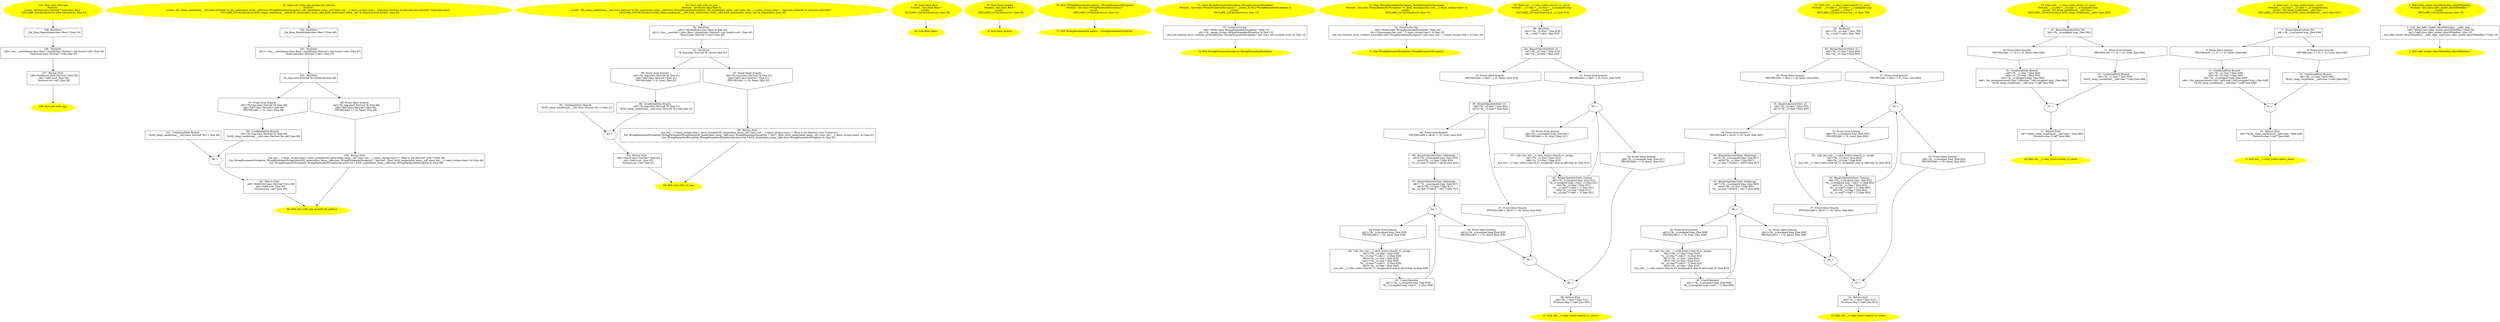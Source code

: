 /* @generated */
digraph iCFG {
109 [label="109:  DeclStmt \n   _fun_Base_Base(&base:class Base *) [line 54]\n " shape="box"]
	

	 109 -> 108 ;
108 [label="108:  DeclStmt \n   n$2=_fun___cast(&base:class Base *,sizeof(class Derived ( sub )(cast)):void ) [line 55]\n  *&derived:class Derived *=n$2 [line 55]\n " shape="box"]
	

	 108 -> 107 ;
107 [label="107:  Return Stmt \n   n$0=*&derived:class Derived * [line 56]\n  n$1=*n$0.a:int  [line 56]\n  *&return:int =n$1 [line 56]\n " shape="box"]
	

	 107 -> 106 ;
106 [label="106: Exit cast_with_npe \n  " color=yellow style=filled]
	

105 [label="105: Start cast_with_npe\nFormals: \nLocals:  derived:class Derived * base:class Base  \n   DECLARE_LOCALS(&return,&derived,&base); [line 53]\n " color=yellow style=filled]
	

	 105 -> 109 ;
104 [label="104:  DeclStmt \n   _fun_Base_Base(&base:class Base *) [line 46]\n " shape="box"]
	

	 104 -> 103 ;
103 [label="103:  DeclStmt \n   n$11=_fun___cast(&base:class Base *,sizeof(class Derived ( sub )(cast)):void ) [line 47]\n  *&derived:class Derived *=n$11 [line 47]\n " shape="box"]
	

	 103 -> 102 ;
102 [label="102:  DeclStmt \n   *&_tmp:class Derived *&=&derived [line 48]\n " shape="box"]
	

	 102 -> 97 ;
	 102 -> 98 ;
101 [label="101:  ConditinalStmt Branch \n   *&SIL_temp_conditional___n$2:class Derived *&=-1 [line 48]\n " shape="box"]
	

	 101 -> 96 ;
100 [label="100:  Return Stmt \n   _fun_std::__1::basic_string<char>_basic_string(&SIL_materialize_temp__n$7:class std::__1::basic_string<char> *,\"Base is not Derived\":char *) [line 48]\n  _fun_WrongParameterException_WrongParameterException(&SIL_materialize_temp__n$6:class WrongParameterException *,\"derived\":_Bool ,&SIL_materialize_temp__n$7:class std::__1::basic_string<char> &) [line 48]\n  _fun_WrongParameterException_WrongParameterException(&return:int *,&SIL_materialize_temp__n$6:class WrongParameterException &) [line 48]\n " shape="box"]
	

	 100 -> 94 ;
99 [label="99:  ConditinalStmt Branch \n   n$5=*&_tmp:class Derived *& [line 48]\n  *&SIL_temp_conditional___n$2:class Derived *&=n$5 [line 48]\n " shape="box"]
	

	 99 -> 96 ;
98 [label="98: Prune (false branch) \n   n$3=*&_tmp:class Derived *& [line 48]\n  n$4=*n$3:class Derived * [line 48]\n  PRUNE((n$4 == 0), false); [line 48]\n " shape="invhouse"]
	

	 98 -> 100 ;
97 [label="97: Prune (true branch) \n   n$3=*&_tmp:class Derived *& [line 48]\n  n$4=*n$3:class Derived * [line 48]\n  PRUNE((n$4 != 0), true); [line 48]\n " shape="invhouse"]
	

	 97 -> 99 ;
96 [label="96: + \n  " ]
	

	 96 -> 95 ;
95 [label="95:  Return Stmt \n   n$0=*&derived:class Derived * [line 49]\n  n$1=*n$0.a:int  [line 49]\n  *&return:int =n$1 [line 49]\n " shape="box"]
	

	 95 -> 94 ;
94 [label="94: Exit cast_with_npe_avoided_by_enforce \n  " color=yellow style=filled]
	

93 [label="93: Start cast_with_npe_avoided_by_enforce\nFormals: \nLocals:  SIL_temp_conditional___n$2:class Derived *& SIL_materialize_temp__n$6:class WrongParameterException  SIL_materialize_temp__n$7:class std::__1::basic_string<char>  _tmp:class Derived *& derived:class Derived * base:class Base  \n   DECLARE_LOCALS(&return,&SIL_temp_conditional___n$2,&SIL_materialize_temp__n$6,&SIL_materialize_temp__n$7,&_tmp,&derived,&base); [line 45]\n " color=yellow style=filled]
	

	 93 -> 104 ;
92 [label="92:  DeclStmt \n   n$11=*&certificate:class Base & [line 40]\n  n$12=_fun___cast(n$11:class Base *,sizeof(class Derived ( sub )(cast)):void ) [line 40]\n  *&cert:class Derived *=n$12 [line 40]\n " shape="box"]
	

	 92 -> 91 ;
91 [label="91:  DeclStmt \n   *&_tmp:class Derived *&=&cert [line 41]\n " shape="box"]
	

	 91 -> 86 ;
	 91 -> 87 ;
90 [label="90:  ConditinalStmt Branch \n   *&SIL_temp_conditional___n$2:class Derived *&=-1 [line 41]\n " shape="box"]
	

	 90 -> 85 ;
89 [label="89:  Return Stmt \n   _fun_std::__1::basic_string<char>_basic_string(&SIL_materialize_temp__n$7:class std::__1::basic_string<char> *,\"Base is not Derived\":char *) [line 41]\n  _fun_WrongParameterException_WrongParameterException(&SIL_materialize_temp__n$6:class WrongParameterException *,\"cert\":_Bool ,&SIL_materialize_temp__n$7:class std::__1::basic_string<char> &) [line 41]\n  _fun_WrongParameterException_WrongParameterException(&return:int *,&SIL_materialize_temp__n$6:class WrongParameterException &) [line 41]\n " shape="box"]
	

	 89 -> 83 ;
88 [label="88:  ConditinalStmt Branch \n   n$5=*&_tmp:class Derived *& [line 41]\n  *&SIL_temp_conditional___n$2:class Derived *&=n$5 [line 41]\n " shape="box"]
	

	 88 -> 85 ;
87 [label="87: Prune (false branch) \n   n$3=*&_tmp:class Derived *& [line 41]\n  n$4=*n$3:class Derived * [line 41]\n  PRUNE((n$4 == 0), false); [line 41]\n " shape="invhouse"]
	

	 87 -> 89 ;
86 [label="86: Prune (true branch) \n   n$3=*&_tmp:class Derived *& [line 41]\n  n$4=*n$3:class Derived * [line 41]\n  PRUNE((n$4 != 0), true); [line 41]\n " shape="invhouse"]
	

	 86 -> 88 ;
85 [label="85: + \n  " ]
	

	 85 -> 84 ;
84 [label="84:  Return Stmt \n   n$0=*&cert:class Derived * [line 42]\n  n$1=*n$0.a:int  [line 42]\n  *&return:int =n$1 [line 42]\n " shape="box"]
	

	 84 -> 83 ;
83 [label="83: Exit cast_with_no_npe \n  " color=yellow style=filled]
	

82 [label="82: Start cast_with_no_npe\nFormals:  certificate:class Base &\nLocals:  SIL_temp_conditional___n$2:class Derived *& SIL_materialize_temp__n$6:class WrongParameterException  SIL_materialize_temp__n$7:class std::__1::basic_string<char>  _tmp:class Derived *& cert:class Derived * \n   DECLARE_LOCALS(&return,&SIL_temp_conditional___n$2,&SIL_materialize_temp__n$6,&SIL_materialize_temp__n$7,&_tmp,&cert); [line 39]\n " color=yellow style=filled]
	

	 82 -> 92 ;
81 [label="81: Exit Base_Base \n  " color=yellow style=filled]
	

80 [label="80: Start Base_Base\nFormals:  this:class Base *\nLocals:  \n   DECLARE_LOCALS(&return); [line 28]\n " color=yellow style=filled]
	

	 80 -> 81 ;
79 [label="79: Exit Base_dummy \n  " color=yellow style=filled]
	

78 [label="78: Start Base_dummy\nFormals:  this:class Base *\nLocals:  \n   DECLARE_LOCALS(&return); [line 29]\n " color=yellow style=filled]
	

	 78 -> 79 ;
77 [label="77: Exit WrongParameterException_~WrongParameterException \n  " color=yellow style=filled]
	

76 [label="76: Start WrongParameterException_~WrongParameterException\nFormals:  this:class WrongParameterException *\nLocals:  \n   DECLARE_LOCALS(&return); [line 13]\n " color=yellow style=filled]
	

	 76 -> 77 ;
75 [label="75:  Constructor Init \n   n$0=*&this:class WrongParameterException * [line 13]\n  n$1=*&__param_0:class WrongParameterException & [line 13]\n  _fun_std::runtime_error_runtime_error(n$0:class WrongParameterException *,n$1:class std::runtime_error &) [line 13]\n " shape="box"]
	

	 75 -> 74 ;
74 [label="74: Exit WrongParameterException_WrongParameterException \n  " color=yellow style=filled]
	

73 [label="73: Start WrongParameterException_WrongParameterException\nFormals:  this:class WrongParameterException * __param_0:class WrongParameterException &\nLocals:  \n   DECLARE_LOCALS(&return); [line 13]\n " color=yellow style=filled]
	

	 73 -> 75 ;
72 [label="72:  Constructor Init \n   n$0=*&this:class WrongParameterException * [line 16]\n  n$1=*&message:class std::__1::basic_string<char> & [line 16]\n  _fun_std::runtime_error_runtime_error(n$0:class WrongParameterException *,n$1:class std::__1::basic_string<char> &) [line 16]\n " shape="box"]
	

	 72 -> 71 ;
71 [label="71: Exit WrongParameterException_WrongParameterException \n  " color=yellow style=filled]
	

70 [label="70: Start WrongParameterException_WrongParameterException\nFormals:  this:class WrongParameterException * e:_Bool  message:class std::__1::basic_string<char> &\nLocals:  \n   DECLARE_LOCALS(&return); [line 15]\n " color=yellow style=filled]
	

	 70 -> 72 ;
69 [label="69:  DeclStmt \n   n$21=*&__s1:char * [line 918]\n  *&__r:char *=n$21 [line 918]\n " shape="box"]
	

	 69 -> 50 ;
68 [label="68:  BinaryOperatorStmt: AddAssign \n   n$19=*&__n:unsigned long  [line 926]\n  n$20=*&__s1:char * [line 926]\n  *&__s1:char *=(n$20 + n$19) [line 926]\n " shape="box"]
	

	 68 -> 67 ;
67 [label="67:  BinaryOperatorStmt: AddAssign \n   n$17=*&__n:unsigned long  [line 927]\n  n$18=*&__s2:char * [line 927]\n  *&__s2:char *=(n$18 + n$17) [line 927]\n " shape="box"]
	

	 67 -> 62 ;
66 [label="66:  Call _fun_std::__1::char_traits<char32_t>_assign \n   n$13=*&__s1:char * [line 929]\n  *&__s1:char *=(n$13 - 1) [line 929]\n  n$14=*&__s1:char * [line 929]\n  n$15=*&__s2:char * [line 929]\n  *&__s2:char *=(n$15 - 1) [line 929]\n  n$16=*&__s2:char * [line 929]\n  _fun_std::__1::char_traits<char32_t>_assign(n$14:char &,n$16:char &) [line 929]\n " shape="box"]
	

	 66 -> 63 ;
65 [label="65: Prune (false branch) \n   n$12=*&__n:unsigned long  [line 928]\n  PRUNE((n$12 == 0), false); [line 928]\n " shape="invhouse"]
	

	 65 -> 58 ;
64 [label="64: Prune (true branch) \n   n$12=*&__n:unsigned long  [line 928]\n  PRUNE((n$12 != 0), true); [line 928]\n " shape="invhouse"]
	

	 64 -> 66 ;
63 [label="63:  UnaryOperator \n   n$11=*&__n:unsigned long  [line 928]\n  *&__n:unsigned long =(n$11 - 1) [line 928]\n " shape="box"]
	

	 63 -> 62 ;
62 [label="62: + \n  " ]
	

	 62 -> 64 ;
	 62 -> 65 ;
61 [label="61: Prune (false branch) \n   PRUNE(((n$9 < n$10) == 0), false); [line 924]\n " shape="invhouse"]
	

	 61 -> 58 ;
60 [label="60: Prune (true branch) \n   PRUNE(((n$9 < n$10) != 0), true); [line 924]\n " shape="invhouse"]
	

	 60 -> 68 ;
59 [label="59:  BinaryOperatorStmt: LT \n   n$9=*&__s2:char * [line 924]\n  n$10=*&__s1:char * [line 924]\n " shape="box"]
	

	 59 -> 60 ;
	 59 -> 61 ;
58 [label="58: + \n  " ]
	

	 58 -> 49 ;
57 [label="57:  Call _fun_std::__1::char_traits<char32_t>_assign \n   n$7=*&__s1:char * [line 922]\n  n$8=*&__s2:char * [line 922]\n  _fun_std::__1::char_traits<char32_t>_assign(n$7:char &,n$8:char &) [line 922]\n " shape="box"]
	

	 57 -> 54 ;
56 [label="56: Prune (false branch) \n   n$6=*&__n:unsigned long  [line 921]\n  PRUNE((n$6 == 0), false); [line 921]\n " shape="invhouse"]
	

	 56 -> 49 ;
55 [label="55: Prune (true branch) \n   n$6=*&__n:unsigned long  [line 921]\n  PRUNE((n$6 != 0), true); [line 921]\n " shape="invhouse"]
	

	 55 -> 57 ;
54 [label="54:  BinaryOperatorStmt: Comma \n   n$3=*&__n:unsigned long  [line 921]\n  *&__n:unsigned long =(n$3 - 1) [line 921]\n  n$4=*&__s1:char * [line 921]\n  *&__s1:char *=(n$4 + 1) [line 921]\n  n$5=*&__s2:char * [line 921]\n  *&__s2:char *=(n$5 + 1) [line 921]\n " shape="box"]
	

	 54 -> 53 ;
53 [label="53: + \n  " ]
	

	 53 -> 55 ;
	 53 -> 56 ;
52 [label="52: Prune (false branch) \n   PRUNE(((n$1 < n$2) == 0), false); [line 919]\n " shape="invhouse"]
	

	 52 -> 59 ;
51 [label="51: Prune (true branch) \n   PRUNE(((n$1 < n$2) != 0), true); [line 919]\n " shape="invhouse"]
	

	 51 -> 53 ;
50 [label="50:  BinaryOperatorStmt: LT \n   n$1=*&__s1:char * [line 919]\n  n$2=*&__s2:char * [line 919]\n " shape="box"]
	

	 50 -> 51 ;
	 50 -> 52 ;
49 [label="49: + \n  " ]
	

	 49 -> 48 ;
48 [label="48:  Return Stmt \n   n$0=*&__r:char * [line 931]\n  *&return:char *=n$0 [line 931]\n " shape="box"]
	

	 48 -> 47 ;
47 [label="47: Exit std::__1::char_traits<char32_t>_move \n  " color=yellow style=filled]
	

46 [label="46: Start std::__1::char_traits<char32_t>_move\nFormals:  __s1:char * __s2:char * __n:unsigned long \nLocals:  __r:char * \n   DECLARE_LOCALS(&return,&__r); [line 914]\n " color=yellow style=filled]
	

	 46 -> 69 ;
45 [label="45:  DeclStmt \n   n$21=*&__s1:char * [line 799]\n  *&__r:char *=n$21 [line 799]\n " shape="box"]
	

	 45 -> 26 ;
44 [label="44:  BinaryOperatorStmt: AddAssign \n   n$19=*&__n:unsigned long  [line 807]\n  n$20=*&__s1:char * [line 807]\n  *&__s1:char *=(n$20 + n$19) [line 807]\n " shape="box"]
	

	 44 -> 43 ;
43 [label="43:  BinaryOperatorStmt: AddAssign \n   n$17=*&__n:unsigned long  [line 808]\n  n$18=*&__s2:char * [line 808]\n  *&__s2:char *=(n$18 + n$17) [line 808]\n " shape="box"]
	

	 43 -> 38 ;
42 [label="42:  Call _fun_std::__1::char_traits<char16_t>_assign \n   n$13=*&__s1:char * [line 810]\n  *&__s1:char *=(n$13 - 1) [line 810]\n  n$14=*&__s1:char * [line 810]\n  n$15=*&__s2:char * [line 810]\n  *&__s2:char *=(n$15 - 1) [line 810]\n  n$16=*&__s2:char * [line 810]\n  _fun_std::__1::char_traits<char16_t>_assign(n$14:char &,n$16:char &) [line 810]\n " shape="box"]
	

	 42 -> 39 ;
41 [label="41: Prune (false branch) \n   n$12=*&__n:unsigned long  [line 809]\n  PRUNE((n$12 == 0), false); [line 809]\n " shape="invhouse"]
	

	 41 -> 34 ;
40 [label="40: Prune (true branch) \n   n$12=*&__n:unsigned long  [line 809]\n  PRUNE((n$12 != 0), true); [line 809]\n " shape="invhouse"]
	

	 40 -> 42 ;
39 [label="39:  UnaryOperator \n   n$11=*&__n:unsigned long  [line 809]\n  *&__n:unsigned long =(n$11 - 1) [line 809]\n " shape="box"]
	

	 39 -> 38 ;
38 [label="38: + \n  " ]
	

	 38 -> 40 ;
	 38 -> 41 ;
37 [label="37: Prune (false branch) \n   PRUNE(((n$9 < n$10) == 0), false); [line 805]\n " shape="invhouse"]
	

	 37 -> 34 ;
36 [label="36: Prune (true branch) \n   PRUNE(((n$9 < n$10) != 0), true); [line 805]\n " shape="invhouse"]
	

	 36 -> 44 ;
35 [label="35:  BinaryOperatorStmt: LT \n   n$9=*&__s2:char * [line 805]\n  n$10=*&__s1:char * [line 805]\n " shape="box"]
	

	 35 -> 36 ;
	 35 -> 37 ;
34 [label="34: + \n  " ]
	

	 34 -> 25 ;
33 [label="33:  Call _fun_std::__1::char_traits<char16_t>_assign \n   n$7=*&__s1:char * [line 803]\n  n$8=*&__s2:char * [line 803]\n  _fun_std::__1::char_traits<char16_t>_assign(n$7:char &,n$8:char &) [line 803]\n " shape="box"]
	

	 33 -> 30 ;
32 [label="32: Prune (false branch) \n   n$6=*&__n:unsigned long  [line 802]\n  PRUNE((n$6 == 0), false); [line 802]\n " shape="invhouse"]
	

	 32 -> 25 ;
31 [label="31: Prune (true branch) \n   n$6=*&__n:unsigned long  [line 802]\n  PRUNE((n$6 != 0), true); [line 802]\n " shape="invhouse"]
	

	 31 -> 33 ;
30 [label="30:  BinaryOperatorStmt: Comma \n   n$3=*&__n:unsigned long  [line 802]\n  *&__n:unsigned long =(n$3 - 1) [line 802]\n  n$4=*&__s1:char * [line 802]\n  *&__s1:char *=(n$4 + 1) [line 802]\n  n$5=*&__s2:char * [line 802]\n  *&__s2:char *=(n$5 + 1) [line 802]\n " shape="box"]
	

	 30 -> 29 ;
29 [label="29: + \n  " ]
	

	 29 -> 31 ;
	 29 -> 32 ;
28 [label="28: Prune (false branch) \n   PRUNE(((n$1 < n$2) == 0), false); [line 800]\n " shape="invhouse"]
	

	 28 -> 35 ;
27 [label="27: Prune (true branch) \n   PRUNE(((n$1 < n$2) != 0), true); [line 800]\n " shape="invhouse"]
	

	 27 -> 29 ;
26 [label="26:  BinaryOperatorStmt: LT \n   n$1=*&__s1:char * [line 800]\n  n$2=*&__s2:char * [line 800]\n " shape="box"]
	

	 26 -> 27 ;
	 26 -> 28 ;
25 [label="25: + \n  " ]
	

	 25 -> 24 ;
24 [label="24:  Return Stmt \n   n$0=*&__r:char * [line 812]\n  *&return:char *=n$0 [line 812]\n " shape="box"]
	

	 24 -> 23 ;
23 [label="23: Exit std::__1::char_traits<char16_t>_move \n  " color=yellow style=filled]
	

22 [label="22: Start std::__1::char_traits<char16_t>_move\nFormals:  __s1:char * __s2:char * __n:unsigned long \nLocals:  __r:char * \n   DECLARE_LOCALS(&return,&__r); [line 795]\n " color=yellow style=filled]
	

	 22 -> 45 ;
21 [label="21:  Return Stmt \n   n$7=*&SIL_temp_conditional___n$0:char * [line 694]\n  *&return:char *=n$7 [line 694]\n " shape="box"]
	

	 21 -> 14 ;
20 [label="20:  ConditinalStmt Branch \n   n$3=*&__s1:char * [line 694]\n  n$4=*&__s2:char * [line 694]\n  n$5=*&__n:unsigned long  [line 694]\n  n$6=_fun_wmemmove(n$3:char *,n$4:char *,n$5:unsigned long ) [line 694]\n  *&SIL_temp_conditional___n$0:char *=n$6 [line 694]\n " shape="box"]
	

	 20 -> 15 ;
19 [label="19:  ConditinalStmt Branch \n   n$2=*&__s1:char * [line 694]\n  *&SIL_temp_conditional___n$0:char *=n$2 [line 694]\n " shape="box"]
	

	 19 -> 15 ;
18 [label="18: Prune (false branch) \n   PRUNE(((n$1 == 0) == 0), false); [line 694]\n " shape="invhouse"]
	

	 18 -> 20 ;
17 [label="17: Prune (true branch) \n   PRUNE(((n$1 == 0) != 0), true); [line 694]\n " shape="invhouse"]
	

	 17 -> 19 ;
16 [label="16:  BinaryOperatorStmt: EQ \n   n$1=*&__n:unsigned long  [line 694]\n " shape="box"]
	

	 16 -> 17 ;
	 16 -> 18 ;
15 [label="15: + \n  " ]
	

	 15 -> 21 ;
14 [label="14: Exit std::__1::char_traits<wchar_t>_move \n  " color=yellow style=filled]
	

13 [label="13: Start std::__1::char_traits<wchar_t>_move\nFormals:  __s1:char * __s2:char * __n:unsigned long \nLocals:  SIL_temp_conditional___n$0:char * \n   DECLARE_LOCALS(&return,&SIL_temp_conditional___n$0); [line 693]\n " color=yellow style=filled]
	

	 13 -> 16 ;
12 [label="12:  Return Stmt \n   n$7=*&SIL_temp_conditional___n$0:char * [line 648]\n  *&return:char *=n$7 [line 648]\n " shape="box"]
	

	 12 -> 5 ;
11 [label="11:  ConditinalStmt Branch \n   n$3=*&__s1:char * [line 648]\n  n$4=*&__s2:char * [line 648]\n  n$5=*&__n:unsigned long  [line 648]\n  n$6=_fun_memmove(n$3:void *,n$4:void *,n$5:unsigned long ) [line 648]\n  *&SIL_temp_conditional___n$0:char *=n$6 [line 648]\n " shape="box"]
	

	 11 -> 6 ;
10 [label="10:  ConditinalStmt Branch \n   n$2=*&__s1:char * [line 648]\n  *&SIL_temp_conditional___n$0:char *=n$2 [line 648]\n " shape="box"]
	

	 10 -> 6 ;
9 [label="9: Prune (false branch) \n   PRUNE(((n$1 == 0) == 0), false); [line 648]\n " shape="invhouse"]
	

	 9 -> 11 ;
8 [label="8: Prune (true branch) \n   PRUNE(((n$1 == 0) != 0), true); [line 648]\n " shape="invhouse"]
	

	 8 -> 10 ;
7 [label="7:  BinaryOperatorStmt: EQ \n   n$1=*&__n:unsigned long  [line 648]\n " shape="box"]
	

	 7 -> 8 ;
	 7 -> 9 ;
6 [label="6: + \n  " ]
	

	 6 -> 12 ;
5 [label="5: Exit std::__1::char_traits<char>_move \n  " color=yellow style=filled]
	

4 [label="4: Start std::__1::char_traits<char>_move\nFormals:  __s1:char * __s2:char * __n:unsigned long \nLocals:  SIL_temp_conditional___n$0:char * \n   DECLARE_LOCALS(&return,&SIL_temp_conditional___n$0); [line 647]\n " color=yellow style=filled]
	

	 4 -> 7 ;
3 [label="3:  Call _fun_infer_model::AbortWhenRun___infer_skip__ \n   n$0=*&this:class infer_model::AbortWhenRun * [line 19]\n  n$1=*n$0:class infer_model::AbortWhenRun  [line 19]\n  _fun_infer_model::AbortWhenRun___infer_skip__(n$0:class infer_model::AbortWhenRun *) [line 19]\n " shape="box"]
	

	 3 -> 2 ;
2 [label="2: Exit infer_model::AbortWhenRun_AbortWhenRun \n  " color=yellow style=filled]
	

1 [label="1: Start infer_model::AbortWhenRun_AbortWhenRun\nFormals:  this:class infer_model::AbortWhenRun *\nLocals:  \n   DECLARE_LOCALS(&return); [line 19]\n " color=yellow style=filled]
	

	 1 -> 3 ;
}
